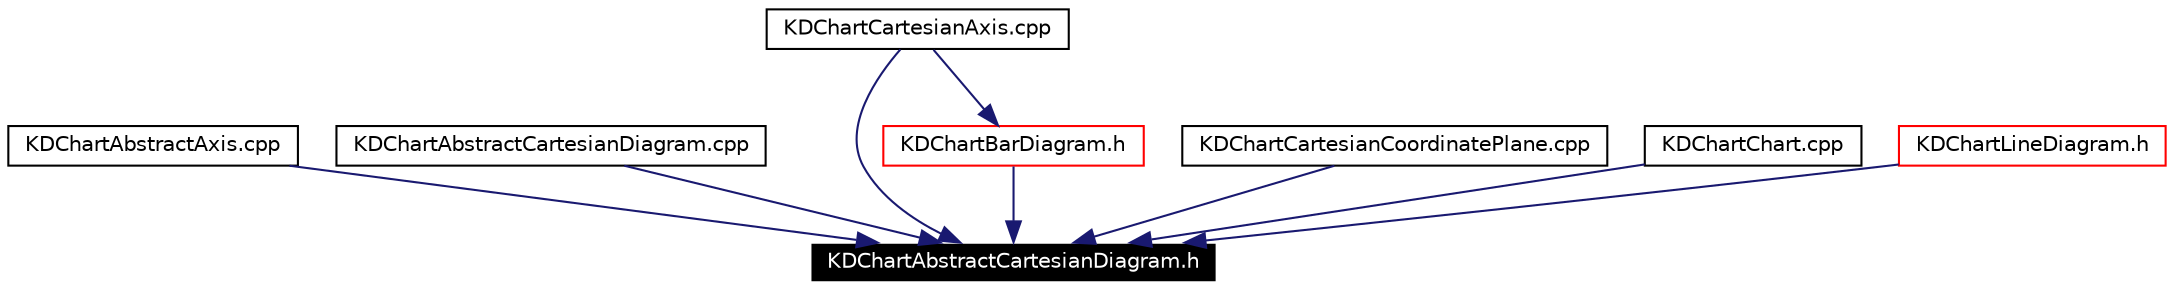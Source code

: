 digraph G
{
  edge [fontname="Helvetica",fontsize=10,labelfontname="Helvetica",labelfontsize=10];
  node [fontname="Helvetica",fontsize=10,shape=record];
  Node439 [label="KDChartAbstractCartesianDiagram.h",height=0.2,width=0.4,color="white", fillcolor="black", style="filled" fontcolor="white"];
  Node440 -> Node439 [color="midnightblue",fontsize=10,style="solid",fontname="Helvetica"];
  Node440 [label="KDChartAbstractAxis.cpp",height=0.2,width=0.4,color="black",URL="$_k_d_chart_abstract_axis_8cpp.html"];
  Node441 -> Node439 [color="midnightblue",fontsize=10,style="solid",fontname="Helvetica"];
  Node441 [label="KDChartAbstractCartesianDiagram.cpp",height=0.2,width=0.4,color="black",URL="$_k_d_chart_abstract_cartesian_diagram_8cpp.html"];
  Node442 -> Node439 [color="midnightblue",fontsize=10,style="solid",fontname="Helvetica"];
  Node442 [label="KDChartBarDiagram.h",height=0.2,width=0.4,color="red",URL="$_k_d_chart_bar_diagram_8h.html"];
  Node444 -> Node442 [color="midnightblue",fontsize=10,style="solid",fontname="Helvetica"];
  Node444 [label="KDChartCartesianAxis.cpp",height=0.2,width=0.4,color="black",URL="$_k_d_chart_cartesian_axis_8cpp.html"];
  Node444 -> Node439 [color="midnightblue",fontsize=10,style="solid",fontname="Helvetica"];
  Node447 -> Node439 [color="midnightblue",fontsize=10,style="solid",fontname="Helvetica"];
  Node447 [label="KDChartCartesianCoordinatePlane.cpp",height=0.2,width=0.4,color="black",URL="$_k_d_chart_cartesian_coordinate_plane_8cpp.html"];
  Node448 -> Node439 [color="midnightblue",fontsize=10,style="solid",fontname="Helvetica"];
  Node448 [label="KDChartChart.cpp",height=0.2,width=0.4,color="black",URL="$_k_d_chart_chart_8cpp.html"];
  Node449 -> Node439 [color="midnightblue",fontsize=10,style="solid",fontname="Helvetica"];
  Node449 [label="KDChartLineDiagram.h",height=0.2,width=0.4,color="red",URL="$_k_d_chart_line_diagram_8h.html"];
}
